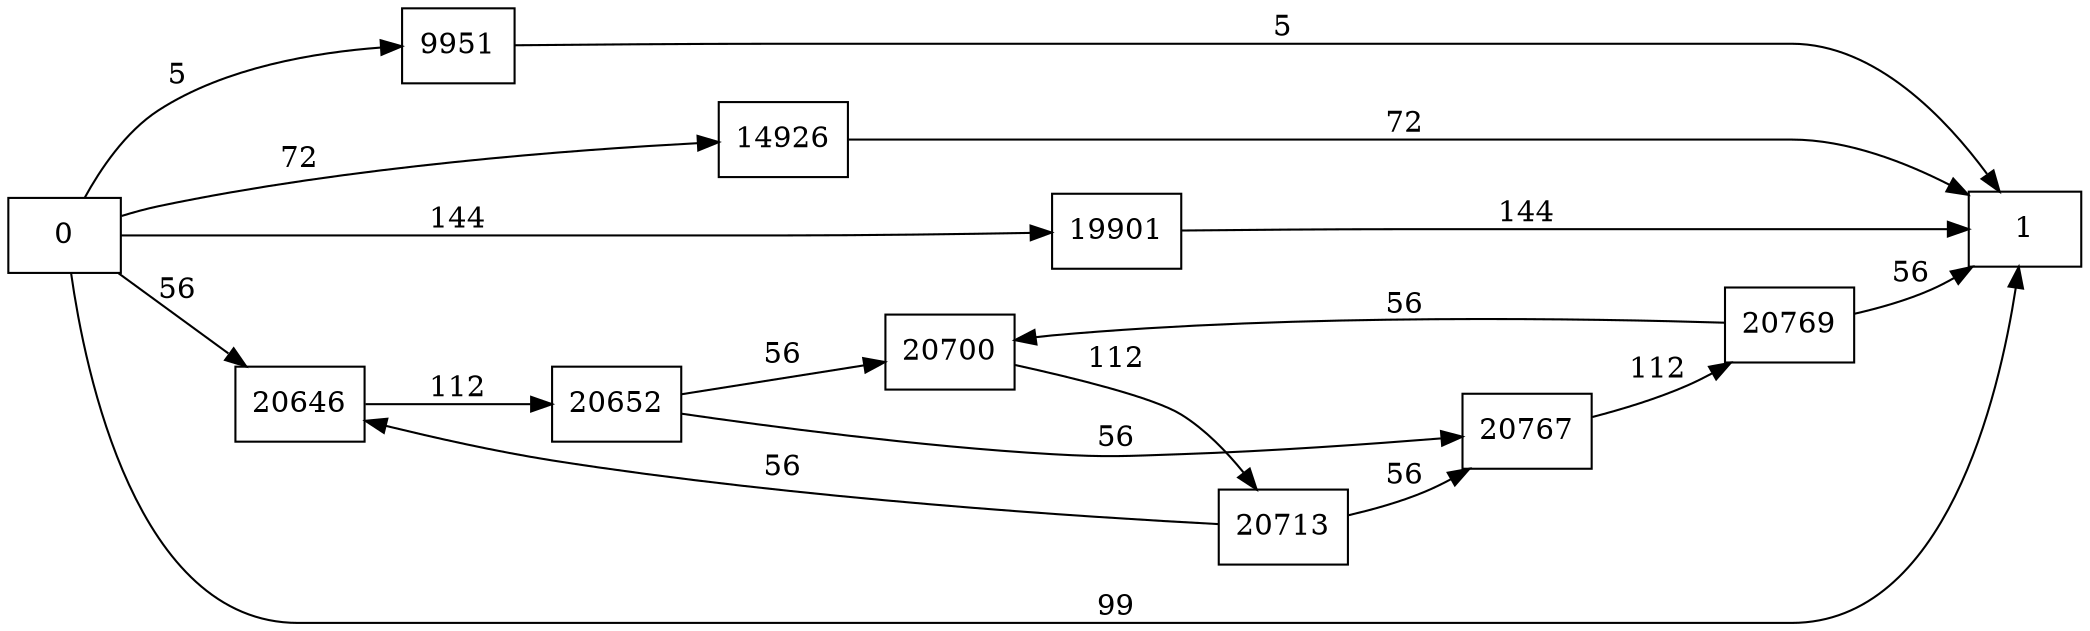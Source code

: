 digraph {
	graph [rankdir=LR]
	node [shape=rectangle]
	9951 -> 1 [label=5]
	14926 -> 1 [label=72]
	19901 -> 1 [label=144]
	20646 -> 20652 [label=112]
	20652 -> 20700 [label=56]
	20652 -> 20767 [label=56]
	20700 -> 20713 [label=112]
	20713 -> 20767 [label=56]
	20713 -> 20646 [label=56]
	20767 -> 20769 [label=112]
	20769 -> 20700 [label=56]
	20769 -> 1 [label=56]
	0 -> 1 [label=99]
	0 -> 9951 [label=5]
	0 -> 14926 [label=72]
	0 -> 19901 [label=144]
	0 -> 20646 [label=56]
}
